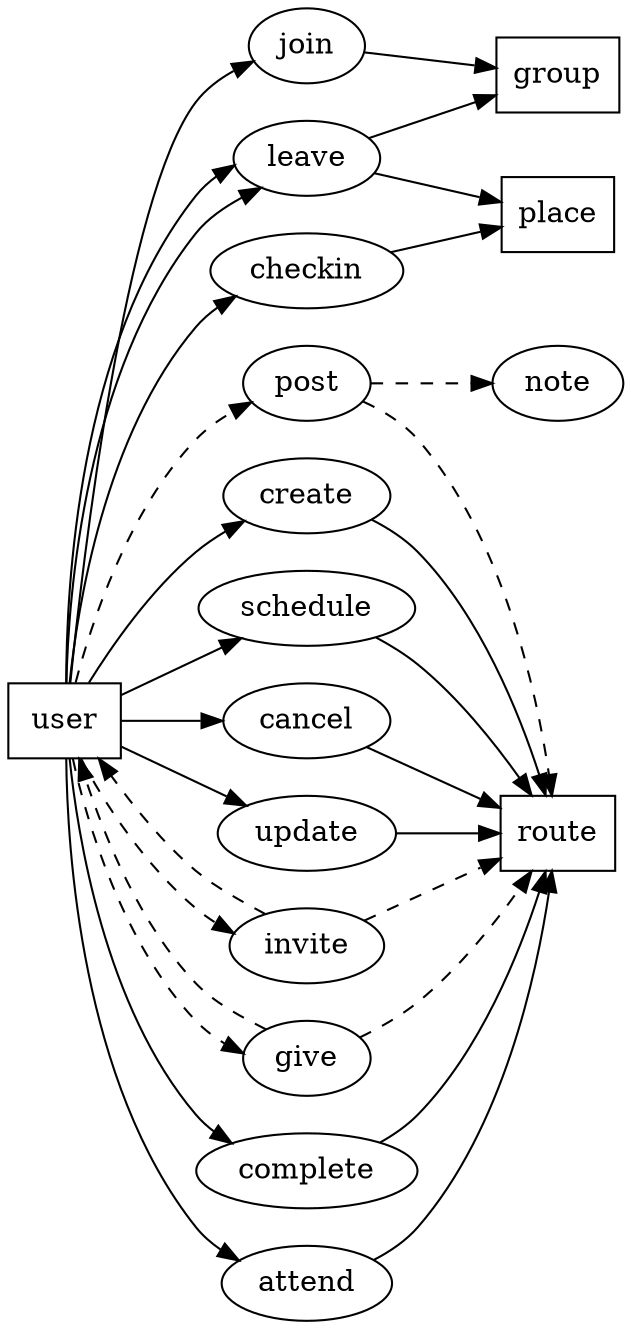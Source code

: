 digraph g {

  graph [compound = true];

  //presentation
  splines = true;
  overlap = false;
  rankdir = LR;

  //entities
  user [shape="box"];
  group [shape="box"];
  place [shape="box"];
  route [shape="box"];

  // system activities
  user -> join -> group;
  user -> leave -> group;

  // user activities
  user -> post -> note, route [style="dashed"];
  user -> create -> route;
  user -> schedule -> route;

  // owner activities
  user -> cancel -> route;
  user -> update -> route;
  user -> invite -> user, route [style="dashed"];
  user -> give -> route, user [style="dashed"];

  // application activities
  user -> checkin -> place;
  user -> leave -> place;
  user -> complete -> route;
  user -> attend -> route;

}
